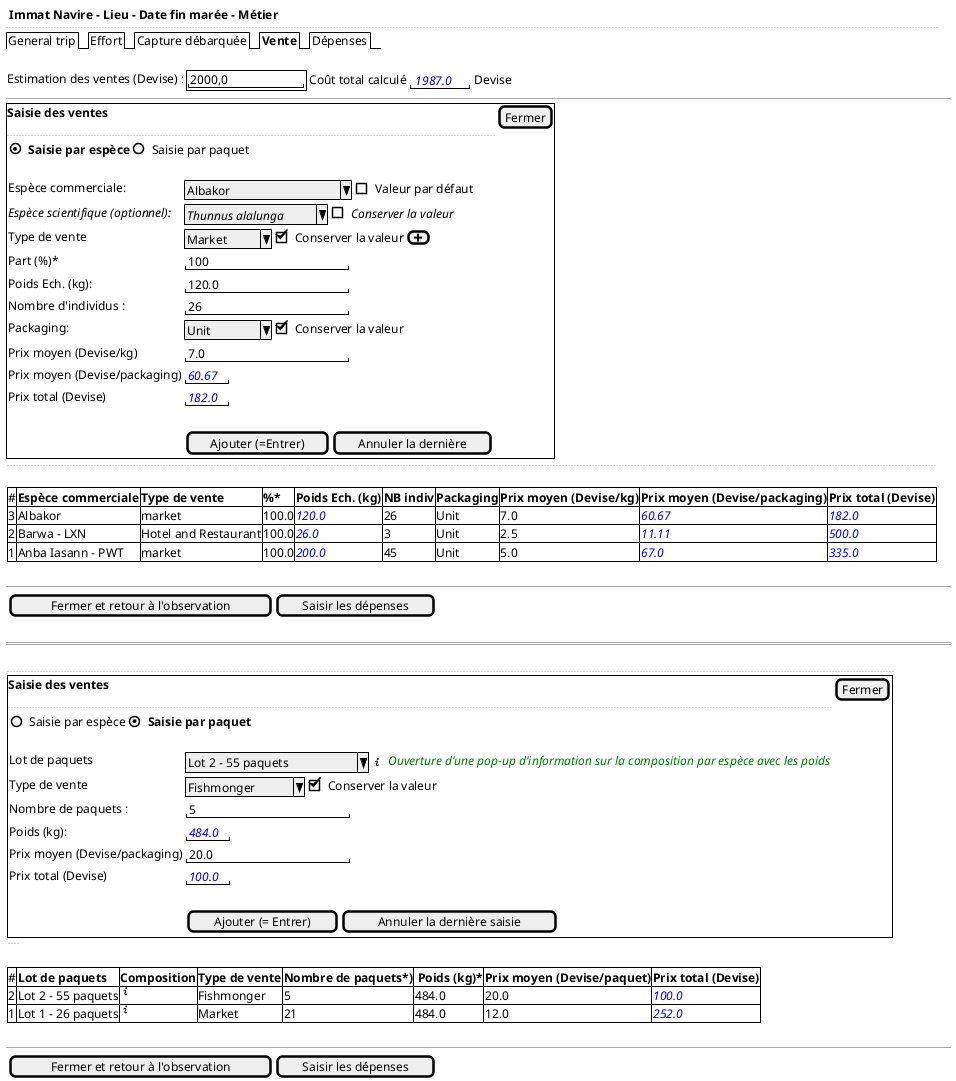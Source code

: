 @startsalt
{
  <b> Immat Navire - Lieu - Date fin marée - Métier
  ..
  {/ General trip | Effort | Capture débarquée | <b>Vente | Dépenses }
  .
  {Estimation des ventes (Devise) : {+"   2000,0     " } | {Coût total calculé  {"<color:blue><i> 1987.0"} Devise }}
  -- | --
  {+
    <b>Saisie des ventes | [Fermer]
    ..
    {(X) <b>Saisie par espèce | () Saisie par paquet }
    {
        .
        Espèce commerciale:                   | { ^Albakor            ^ | [] Valeur par défaut }
        <i>Espèce scientifique (optionnel):   | { ^<i>Thunnus alalunga^ | [] <i>Conserver la valeur }
        Type de vente                   | { ^Market   ^ | [X] Conserver la valeur | [<&plus>]}
        Part (%)* | { "  100               " }
        Poids Ech. (kg):                | { "     120.0          "  }
        Nombre d'individus :            | { "      26            "  }
        Packaging:                      | { ^Unit     ^ | [X] Conserver la valeur }
        Prix moyen (Devise/kg)          | { "               7.0  "  }
        Prix moyen (Devise/packaging)   | { "<color:blue><i>60.67"  }
        Prix total (Devise)             | { "<color:blue><i>182.0"  }
        .
        . |  {[Ajouter (=Entrer)] | [Annuler la dernière]}
    }
  }
    {
  ..
  .
      {#
          # | <b>Espèce commerciale | <b>Type de vente     | <b>%* | <b>Poids Ech. (kg) | <b>NB indiv    | <b>Packaging | <b>Prix moyen (Devise/kg) | <b>Prix moyen (Devise/packaging) | <b>Prix total (Devise)
          3 | Albakor               | market               | 100.0 | <color:blue><i>120.0           | 26 | Unit         | 7.0 | <color:blue><i>60.67 | <color:blue><i>182.0
          2 | Barwa - LXN           | Hotel and Restaurant | 100.0 | <color:blue><i>26.0            | 3  | Unit         | 2.5 | <color:blue><i>11.11 | <color:blue><i>500.0
          1 | Anba Iasann - PWT     | market               | 100.0 | <color:blue><i>200.0           | 45 | Unit         | 5.0 | <color:blue><i>67.0  | <color:blue><i>335.0
      }
    }
    .
    -- | --
    {{[Fermer et retour à l'observation] | [Saisir les dépenses]}}
  .
  == | ==
  .
  {
  ..
  {+
    <b>Saisie des ventes | [Fermer]
    ..
    {() Saisie par espèce | (X) <b>Saisie par paquet }
    {
        .
        Lot de paquets          | { ^ Lot 2 - 55 paquets  ^ | <&info> <color:green><i> Ouverture d'une pop-up d'information sur la composition par espèce avec les poids }
        Type de vente           | { ^Fishmonger   ^ | [X] Conserver la valeur }
        Nombre de paquets :     | { "          5         "  }
        Poids (kg):             | { "<color:blue><i>484.0"  }
        Prix moyen (Devise/packaging)   | { "         20.0       "  }
        Prix total (Devise)             | { "<color:blue><i>100.0"  }
        .
        . |  {[Ajouter (= Entrer)] | [Annuler la dernière saisie]}
    }
  }
    {
  ..
  .
}
      {#
          # | <b>Lot de paquets  | <b>Composition   | <b>Type de vente | <b>Nombre de paquets*) | <b> Poids (kg)* | <b>Prix moyen (Devise/paquet) | <b>Prix total (Devise)
          2 | Lot 2 - 55 paquets | <&info>          | Fishmonger       | 5                      | 484.0           | 20.0                          | <color:blue><i>100.0
          1 | Lot 1 - 26 paquets | <&info>          | Market           | 21                     | 484.0           | 12.0                          | <color:blue><i>252.0
      }
  }
  .
  -- | --
  {{[Fermer et retour à l'observation] | [Saisir les dépenses]}}
}
@endsalt
